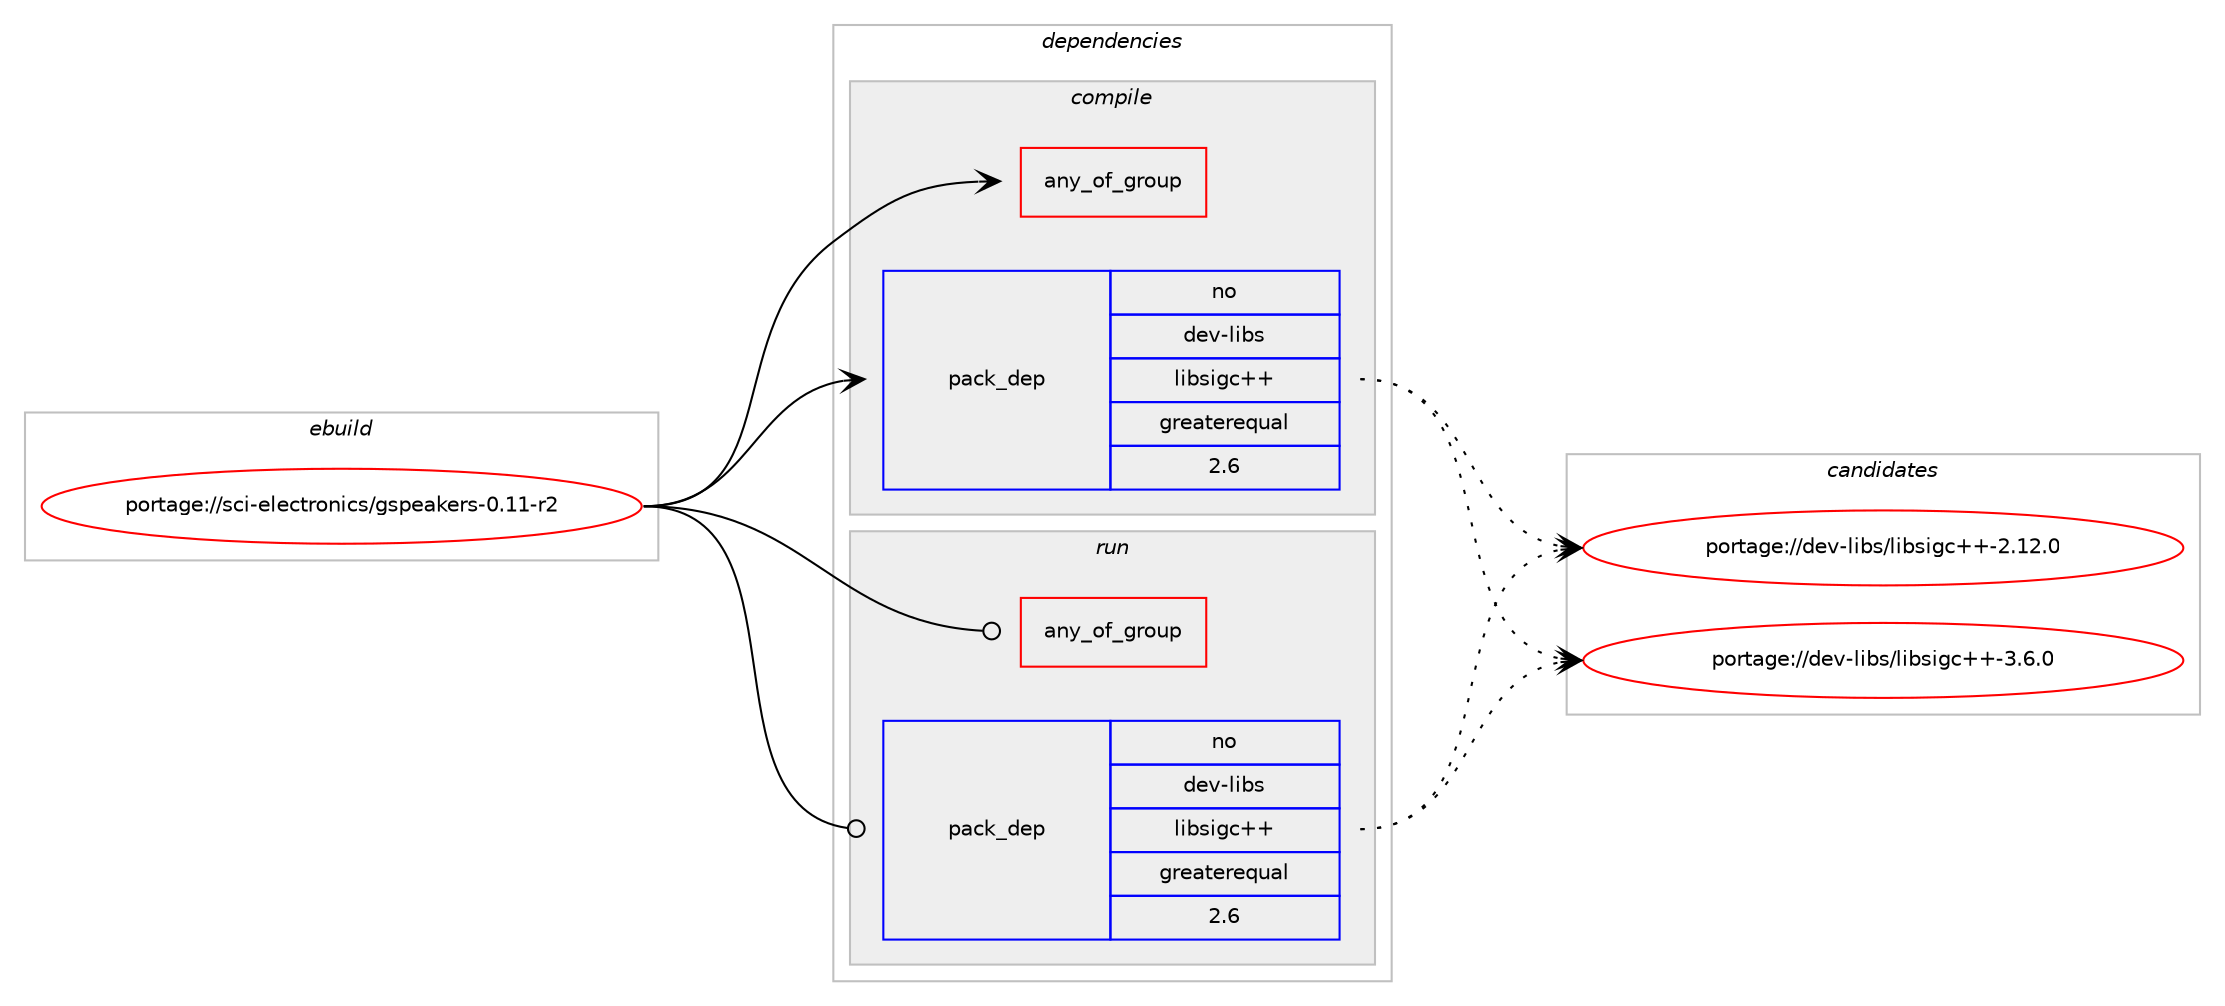 digraph prolog {

# *************
# Graph options
# *************

newrank=true;
concentrate=true;
compound=true;
graph [rankdir=LR,fontname=Helvetica,fontsize=10,ranksep=1.5];#, ranksep=2.5, nodesep=0.2];
edge  [arrowhead=vee];
node  [fontname=Helvetica,fontsize=10];

# **********
# The ebuild
# **********

subgraph cluster_leftcol {
color=gray;
rank=same;
label=<<i>ebuild</i>>;
id [label="portage://sci-electronics/gspeakers-0.11-r2", color=red, width=4, href="../sci-electronics/gspeakers-0.11-r2.svg"];
}

# ****************
# The dependencies
# ****************

subgraph cluster_midcol {
color=gray;
label=<<i>dependencies</i>>;
subgraph cluster_compile {
fillcolor="#eeeeee";
style=filled;
label=<<i>compile</i>>;
subgraph any2582 {
dependency198707 [label=<<TABLE BORDER="0" CELLBORDER="1" CELLSPACING="0" CELLPADDING="4"><TR><TD CELLPADDING="10">any_of_group</TD></TR></TABLE>>, shape=none, color=red];# *** BEGIN UNKNOWN DEPENDENCY TYPE (TODO) ***
# dependency198707 -> package_dependency(portage://sci-electronics/gspeakers-0.11-r2,install,no,sci-electronics,gnucap,none,[,,],[],[])
# *** END UNKNOWN DEPENDENCY TYPE (TODO) ***

# *** BEGIN UNKNOWN DEPENDENCY TYPE (TODO) ***
# dependency198707 -> package_dependency(portage://sci-electronics/gspeakers-0.11-r2,install,no,sci-electronics,ngspice,none,[,,],[],[])
# *** END UNKNOWN DEPENDENCY TYPE (TODO) ***

# *** BEGIN UNKNOWN DEPENDENCY TYPE (TODO) ***
# dependency198707 -> package_dependency(portage://sci-electronics/gspeakers-0.11-r2,install,no,sci-electronics,spice,none,[,,],[],[])
# *** END UNKNOWN DEPENDENCY TYPE (TODO) ***

}
id:e -> dependency198707:w [weight=20,style="solid",arrowhead="vee"];
# *** BEGIN UNKNOWN DEPENDENCY TYPE (TODO) ***
# id -> package_dependency(portage://sci-electronics/gspeakers-0.11-r2,install,no,dev-cpp,gtkmm,none,[,,],[slot(2.4)],[])
# *** END UNKNOWN DEPENDENCY TYPE (TODO) ***

subgraph pack94049 {
dependency198708 [label=<<TABLE BORDER="0" CELLBORDER="1" CELLSPACING="0" CELLPADDING="4" WIDTH="220"><TR><TD ROWSPAN="6" CELLPADDING="30">pack_dep</TD></TR><TR><TD WIDTH="110">no</TD></TR><TR><TD>dev-libs</TD></TR><TR><TD>libsigc++</TD></TR><TR><TD>greaterequal</TD></TR><TR><TD>2.6</TD></TR></TABLE>>, shape=none, color=blue];
}
id:e -> dependency198708:w [weight=20,style="solid",arrowhead="vee"];
# *** BEGIN UNKNOWN DEPENDENCY TYPE (TODO) ***
# id -> package_dependency(portage://sci-electronics/gspeakers-0.11-r2,install,no,dev-libs,libxml2,none,[,,],[slot(2)],[])
# *** END UNKNOWN DEPENDENCY TYPE (TODO) ***

# *** BEGIN UNKNOWN DEPENDENCY TYPE (TODO) ***
# id -> package_dependency(portage://sci-electronics/gspeakers-0.11-r2,install,no,dev-util,desktop-file-utils,none,[,,],[],[])
# *** END UNKNOWN DEPENDENCY TYPE (TODO) ***

# *** BEGIN UNKNOWN DEPENDENCY TYPE (TODO) ***
# id -> package_dependency(portage://sci-electronics/gspeakers-0.11-r2,install,no,x11-misc,shared-mime-info,none,[,,],[],[])
# *** END UNKNOWN DEPENDENCY TYPE (TODO) ***

}
subgraph cluster_compileandrun {
fillcolor="#eeeeee";
style=filled;
label=<<i>compile and run</i>>;
}
subgraph cluster_run {
fillcolor="#eeeeee";
style=filled;
label=<<i>run</i>>;
subgraph any2583 {
dependency198709 [label=<<TABLE BORDER="0" CELLBORDER="1" CELLSPACING="0" CELLPADDING="4"><TR><TD CELLPADDING="10">any_of_group</TD></TR></TABLE>>, shape=none, color=red];# *** BEGIN UNKNOWN DEPENDENCY TYPE (TODO) ***
# dependency198709 -> package_dependency(portage://sci-electronics/gspeakers-0.11-r2,run,no,sci-electronics,gnucap,none,[,,],[],[])
# *** END UNKNOWN DEPENDENCY TYPE (TODO) ***

# *** BEGIN UNKNOWN DEPENDENCY TYPE (TODO) ***
# dependency198709 -> package_dependency(portage://sci-electronics/gspeakers-0.11-r2,run,no,sci-electronics,ngspice,none,[,,],[],[])
# *** END UNKNOWN DEPENDENCY TYPE (TODO) ***

# *** BEGIN UNKNOWN DEPENDENCY TYPE (TODO) ***
# dependency198709 -> package_dependency(portage://sci-electronics/gspeakers-0.11-r2,run,no,sci-electronics,spice,none,[,,],[],[])
# *** END UNKNOWN DEPENDENCY TYPE (TODO) ***

}
id:e -> dependency198709:w [weight=20,style="solid",arrowhead="odot"];
# *** BEGIN UNKNOWN DEPENDENCY TYPE (TODO) ***
# id -> package_dependency(portage://sci-electronics/gspeakers-0.11-r2,run,no,dev-cpp,gtkmm,none,[,,],[slot(2.4)],[])
# *** END UNKNOWN DEPENDENCY TYPE (TODO) ***

subgraph pack94050 {
dependency198710 [label=<<TABLE BORDER="0" CELLBORDER="1" CELLSPACING="0" CELLPADDING="4" WIDTH="220"><TR><TD ROWSPAN="6" CELLPADDING="30">pack_dep</TD></TR><TR><TD WIDTH="110">no</TD></TR><TR><TD>dev-libs</TD></TR><TR><TD>libsigc++</TD></TR><TR><TD>greaterequal</TD></TR><TR><TD>2.6</TD></TR></TABLE>>, shape=none, color=blue];
}
id:e -> dependency198710:w [weight=20,style="solid",arrowhead="odot"];
# *** BEGIN UNKNOWN DEPENDENCY TYPE (TODO) ***
# id -> package_dependency(portage://sci-electronics/gspeakers-0.11-r2,run,no,dev-libs,libxml2,none,[,,],[slot(2)],[])
# *** END UNKNOWN DEPENDENCY TYPE (TODO) ***

}
}

# **************
# The candidates
# **************

subgraph cluster_choices {
rank=same;
color=gray;
label=<<i>candidates</i>>;

subgraph choice94049 {
color=black;
nodesep=1;
choice1001011184510810598115471081059811510510399434345504649504648 [label="portage://dev-libs/libsigc++-2.12.0", color=red, width=4,href="../dev-libs/libsigc++-2.12.0.svg"];
choice10010111845108105981154710810598115105103994343455146544648 [label="portage://dev-libs/libsigc++-3.6.0", color=red, width=4,href="../dev-libs/libsigc++-3.6.0.svg"];
dependency198708:e -> choice1001011184510810598115471081059811510510399434345504649504648:w [style=dotted,weight="100"];
dependency198708:e -> choice10010111845108105981154710810598115105103994343455146544648:w [style=dotted,weight="100"];
}
subgraph choice94050 {
color=black;
nodesep=1;
choice1001011184510810598115471081059811510510399434345504649504648 [label="portage://dev-libs/libsigc++-2.12.0", color=red, width=4,href="../dev-libs/libsigc++-2.12.0.svg"];
choice10010111845108105981154710810598115105103994343455146544648 [label="portage://dev-libs/libsigc++-3.6.0", color=red, width=4,href="../dev-libs/libsigc++-3.6.0.svg"];
dependency198710:e -> choice1001011184510810598115471081059811510510399434345504649504648:w [style=dotted,weight="100"];
dependency198710:e -> choice10010111845108105981154710810598115105103994343455146544648:w [style=dotted,weight="100"];
}
}

}
